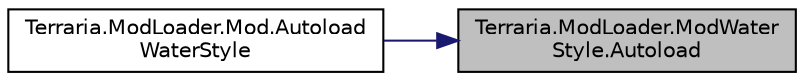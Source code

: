 digraph "Terraria.ModLoader.ModWaterStyle.Autoload"
{
 // LATEX_PDF_SIZE
  edge [fontname="Helvetica",fontsize="10",labelfontname="Helvetica",labelfontsize="10"];
  node [fontname="Helvetica",fontsize="10",shape=record];
  rankdir="RL";
  Node1 [label="Terraria.ModLoader.ModWater\lStyle.Autoload",height=0.2,width=0.4,color="black", fillcolor="grey75", style="filled", fontcolor="black",tooltip="Allows you to automatically add a ModWaterStyle instead of using Mod.AddWaterStyle...."];
  Node1 -> Node2 [dir="back",color="midnightblue",fontsize="10",style="solid",fontname="Helvetica"];
  Node2 [label="Terraria.ModLoader.Mod.Autoload\lWaterStyle",height=0.2,width=0.4,color="black", fillcolor="white", style="filled",URL="$class_terraria_1_1_mod_loader_1_1_mod.html#adb1c2f5ceb5513c1fb7639cc57203278",tooltip=" "];
}
